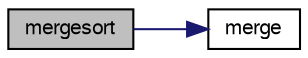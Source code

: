 digraph G
{
  edge [fontname="FreeSans",fontsize="10",labelfontname="FreeSans",labelfontsize="10"];
  node [fontname="FreeSans",fontsize="10",shape=record];
  rankdir=LR;
  Node1 [label="mergesort",height=0.2,width=0.4,color="black", fillcolor="grey75", style="filled" fontcolor="black"];
  Node1 -> Node2 [color="midnightblue",fontsize="10",style="solid"];
  Node2 [label="merge",height=0.2,width=0.4,color="black", fillcolor="white", style="filled",URL="$_f_o_r_u_m_2main_8cpp.html#a22dd5c604dfcb67bc46bfd4bbb97d2f0"];
}
